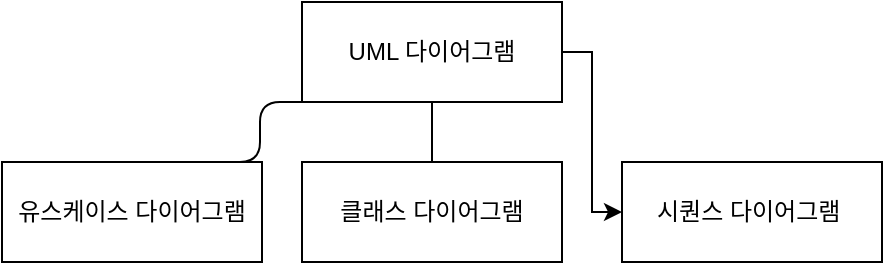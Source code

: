 <mxfile version="14.9.5" type="github">
  <diagram name="Page-1" id="c37626ed-c26b-45fb-9056-f9ebc6bb27b6">
    <mxGraphModel dx="1426" dy="738" grid="1" gridSize="10" guides="1" tooltips="1" connect="1" arrows="1" fold="1" page="1" pageScale="1" pageWidth="413" pageHeight="583" background="none" math="0" shadow="0">
      <root>
        <mxCell id="0" />
        <mxCell id="1" parent="0" />
        <mxCell id="ugERCl2SqNYuA84HWqpH-1" value="유스케이스 다이어그램" style="rounded=0;whiteSpace=wrap;html=1;" vertex="1" parent="1">
          <mxGeometry x="200" y="130" width="130" height="50" as="geometry" />
        </mxCell>
        <mxCell id="ugERCl2SqNYuA84HWqpH-3" value="클래스 다이어그램" style="rounded=0;whiteSpace=wrap;html=1;" vertex="1" parent="1">
          <mxGeometry x="350" y="130" width="130" height="50" as="geometry" />
        </mxCell>
        <mxCell id="ugERCl2SqNYuA84HWqpH-4" value="시퀀스 다이어그램&amp;nbsp;" style="rounded=0;whiteSpace=wrap;html=1;" vertex="1" parent="1">
          <mxGeometry x="510" y="130" width="130" height="50" as="geometry" />
        </mxCell>
        <mxCell id="ugERCl2SqNYuA84HWqpH-5" value="" style="endArrow=none;html=1;exitX=0.75;exitY=0;exitDx=0;exitDy=0;edgeStyle=elbowEdgeStyle;" edge="1" parent="1" source="ugERCl2SqNYuA84HWqpH-1">
          <mxGeometry width="50" height="50" relative="1" as="geometry">
            <mxPoint x="310" y="150" as="sourcePoint" />
            <mxPoint x="360" y="100" as="targetPoint" />
          </mxGeometry>
        </mxCell>
        <mxCell id="ugERCl2SqNYuA84HWqpH-11" style="edgeStyle=elbowEdgeStyle;rounded=0;orthogonalLoop=1;jettySize=auto;html=1;" edge="1" parent="1" source="ugERCl2SqNYuA84HWqpH-7" target="ugERCl2SqNYuA84HWqpH-4">
          <mxGeometry relative="1" as="geometry" />
        </mxCell>
        <mxCell id="ugERCl2SqNYuA84HWqpH-7" value="UML 다이어그램" style="rounded=0;whiteSpace=wrap;html=1;" vertex="1" parent="1">
          <mxGeometry x="350" y="50" width="130" height="50" as="geometry" />
        </mxCell>
        <mxCell id="ugERCl2SqNYuA84HWqpH-8" value="" style="endArrow=none;html=1;exitX=0.5;exitY=0;exitDx=0;exitDy=0;entryX=0.5;entryY=1;entryDx=0;entryDy=0;edgeStyle=elbowEdgeStyle;" edge="1" parent="1" source="ugERCl2SqNYuA84HWqpH-3" target="ugERCl2SqNYuA84HWqpH-7">
          <mxGeometry width="50" height="50" relative="1" as="geometry">
            <mxPoint x="383.75" y="160" as="sourcePoint" />
            <mxPoint x="446.25" y="100" as="targetPoint" />
          </mxGeometry>
        </mxCell>
      </root>
    </mxGraphModel>
  </diagram>
</mxfile>
